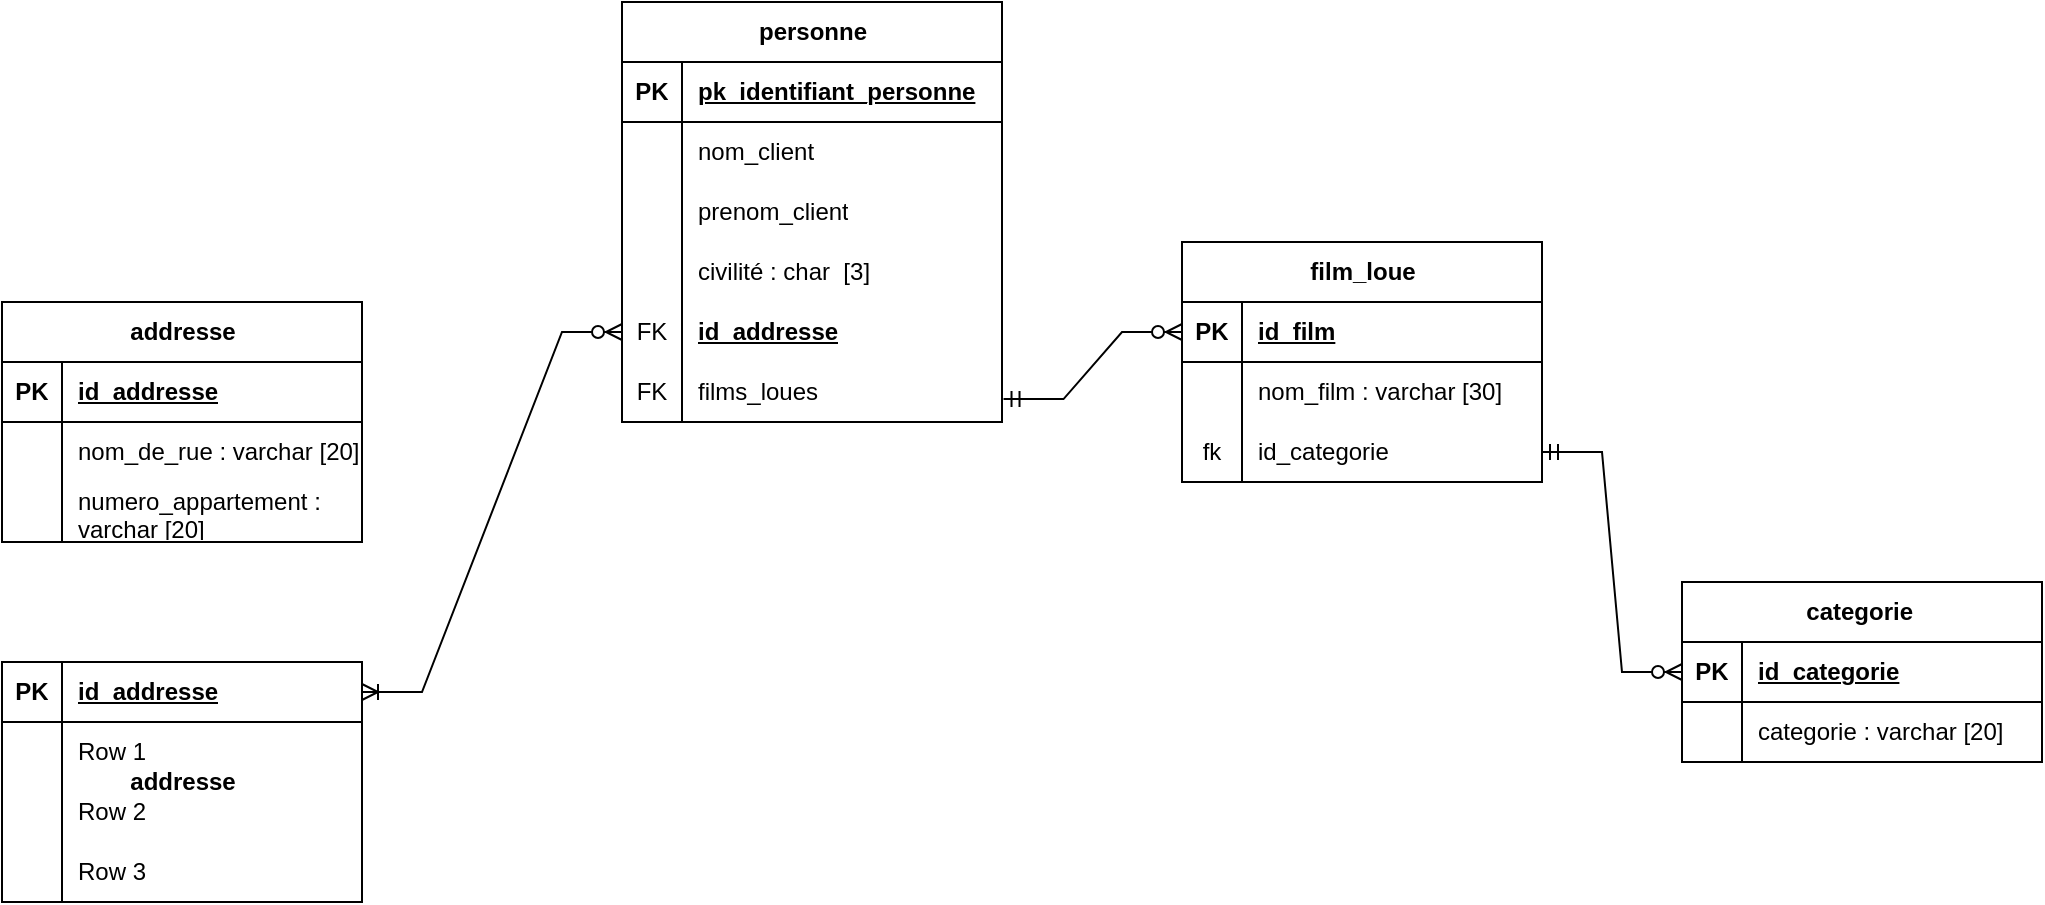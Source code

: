 <mxfile version="28.1.2">
  <diagram name="Page-1" id="GObeG60kgZbeuHyTHAjq">
    <mxGraphModel dx="3036" dy="1048" grid="1" gridSize="10" guides="1" tooltips="1" connect="1" arrows="1" fold="1" page="1" pageScale="1" pageWidth="827" pageHeight="1169" math="0" shadow="0">
      <root>
        <mxCell id="0" />
        <mxCell id="1" parent="0" />
        <mxCell id="UWvk6xEsYU0H0-ozdzzg-22" value="film_loue" style="shape=table;startSize=30;container=1;collapsible=1;childLayout=tableLayout;fixedRows=1;rowLines=0;fontStyle=1;align=center;resizeLast=1;html=1;" parent="1" vertex="1">
          <mxGeometry x="100" y="560" width="180" height="120" as="geometry" />
        </mxCell>
        <mxCell id="UWvk6xEsYU0H0-ozdzzg-23" value="" style="shape=tableRow;horizontal=0;startSize=0;swimlaneHead=0;swimlaneBody=0;fillColor=none;collapsible=0;dropTarget=0;points=[[0,0.5],[1,0.5]];portConstraint=eastwest;top=0;left=0;right=0;bottom=1;" parent="UWvk6xEsYU0H0-ozdzzg-22" vertex="1">
          <mxGeometry y="30" width="180" height="30" as="geometry" />
        </mxCell>
        <mxCell id="UWvk6xEsYU0H0-ozdzzg-24" value="PK" style="shape=partialRectangle;connectable=0;fillColor=none;top=0;left=0;bottom=0;right=0;fontStyle=1;overflow=hidden;whiteSpace=wrap;html=1;" parent="UWvk6xEsYU0H0-ozdzzg-23" vertex="1">
          <mxGeometry width="30" height="30" as="geometry">
            <mxRectangle width="30" height="30" as="alternateBounds" />
          </mxGeometry>
        </mxCell>
        <mxCell id="UWvk6xEsYU0H0-ozdzzg-25" value="id_film" style="shape=partialRectangle;connectable=0;fillColor=none;top=0;left=0;bottom=0;right=0;align=left;spacingLeft=6;fontStyle=5;overflow=hidden;whiteSpace=wrap;html=1;" parent="UWvk6xEsYU0H0-ozdzzg-23" vertex="1">
          <mxGeometry x="30" width="150" height="30" as="geometry">
            <mxRectangle width="150" height="30" as="alternateBounds" />
          </mxGeometry>
        </mxCell>
        <mxCell id="UWvk6xEsYU0H0-ozdzzg-26" value="" style="shape=tableRow;horizontal=0;startSize=0;swimlaneHead=0;swimlaneBody=0;fillColor=none;collapsible=0;dropTarget=0;points=[[0,0.5],[1,0.5]];portConstraint=eastwest;top=0;left=0;right=0;bottom=0;" parent="UWvk6xEsYU0H0-ozdzzg-22" vertex="1">
          <mxGeometry y="60" width="180" height="30" as="geometry" />
        </mxCell>
        <mxCell id="UWvk6xEsYU0H0-ozdzzg-27" value="" style="shape=partialRectangle;connectable=0;fillColor=none;top=0;left=0;bottom=0;right=0;editable=1;overflow=hidden;whiteSpace=wrap;html=1;" parent="UWvk6xEsYU0H0-ozdzzg-26" vertex="1">
          <mxGeometry width="30" height="30" as="geometry">
            <mxRectangle width="30" height="30" as="alternateBounds" />
          </mxGeometry>
        </mxCell>
        <mxCell id="UWvk6xEsYU0H0-ozdzzg-28" value="nom_film : varchar [30]" style="shape=partialRectangle;connectable=0;fillColor=none;top=0;left=0;bottom=0;right=0;align=left;spacingLeft=6;overflow=hidden;whiteSpace=wrap;html=1;" parent="UWvk6xEsYU0H0-ozdzzg-26" vertex="1">
          <mxGeometry x="30" width="150" height="30" as="geometry">
            <mxRectangle width="150" height="30" as="alternateBounds" />
          </mxGeometry>
        </mxCell>
        <mxCell id="UWvk6xEsYU0H0-ozdzzg-29" value="" style="shape=tableRow;horizontal=0;startSize=0;swimlaneHead=0;swimlaneBody=0;fillColor=none;collapsible=0;dropTarget=0;points=[[0,0.5],[1,0.5]];portConstraint=eastwest;top=0;left=0;right=0;bottom=0;" parent="UWvk6xEsYU0H0-ozdzzg-22" vertex="1">
          <mxGeometry y="90" width="180" height="30" as="geometry" />
        </mxCell>
        <mxCell id="UWvk6xEsYU0H0-ozdzzg-30" value="fk" style="shape=partialRectangle;connectable=0;fillColor=none;top=0;left=0;bottom=0;right=0;editable=1;overflow=hidden;whiteSpace=wrap;html=1;" parent="UWvk6xEsYU0H0-ozdzzg-29" vertex="1">
          <mxGeometry width="30" height="30" as="geometry">
            <mxRectangle width="30" height="30" as="alternateBounds" />
          </mxGeometry>
        </mxCell>
        <mxCell id="UWvk6xEsYU0H0-ozdzzg-31" value="id_categorie" style="shape=partialRectangle;connectable=0;fillColor=none;top=0;left=0;bottom=0;right=0;align=left;spacingLeft=6;overflow=hidden;whiteSpace=wrap;html=1;" parent="UWvk6xEsYU0H0-ozdzzg-29" vertex="1">
          <mxGeometry x="30" width="150" height="30" as="geometry">
            <mxRectangle width="150" height="30" as="alternateBounds" />
          </mxGeometry>
        </mxCell>
        <mxCell id="yETYft7TfBFGJHDZvrzp-1" value="personne" style="shape=table;startSize=30;container=1;collapsible=1;childLayout=tableLayout;fixedRows=1;rowLines=0;fontStyle=1;align=center;resizeLast=1;html=1;" parent="1" vertex="1">
          <mxGeometry x="-180" y="440" width="190" height="210" as="geometry" />
        </mxCell>
        <mxCell id="yETYft7TfBFGJHDZvrzp-2" value="" style="shape=tableRow;horizontal=0;startSize=0;swimlaneHead=0;swimlaneBody=0;fillColor=none;collapsible=0;dropTarget=0;points=[[0,0.5],[1,0.5]];portConstraint=eastwest;top=0;left=0;right=0;bottom=1;" parent="yETYft7TfBFGJHDZvrzp-1" vertex="1">
          <mxGeometry y="30" width="190" height="30" as="geometry" />
        </mxCell>
        <mxCell id="yETYft7TfBFGJHDZvrzp-3" value="PK" style="shape=partialRectangle;connectable=0;fillColor=none;top=0;left=0;bottom=0;right=0;fontStyle=1;overflow=hidden;whiteSpace=wrap;html=1;" parent="yETYft7TfBFGJHDZvrzp-2" vertex="1">
          <mxGeometry width="30" height="30" as="geometry">
            <mxRectangle width="30" height="30" as="alternateBounds" />
          </mxGeometry>
        </mxCell>
        <mxCell id="yETYft7TfBFGJHDZvrzp-4" value="pk_identifiant_personne" style="shape=partialRectangle;connectable=0;fillColor=none;top=0;left=0;bottom=0;right=0;align=left;spacingLeft=6;fontStyle=5;overflow=hidden;whiteSpace=wrap;html=1;" parent="yETYft7TfBFGJHDZvrzp-2" vertex="1">
          <mxGeometry x="30" width="160" height="30" as="geometry">
            <mxRectangle width="160" height="30" as="alternateBounds" />
          </mxGeometry>
        </mxCell>
        <mxCell id="UWvk6xEsYU0H0-ozdzzg-1" style="shape=tableRow;horizontal=0;startSize=0;swimlaneHead=0;swimlaneBody=0;fillColor=none;collapsible=0;dropTarget=0;points=[[0,0.5],[1,0.5]];portConstraint=eastwest;top=0;left=0;right=0;bottom=0;" parent="yETYft7TfBFGJHDZvrzp-1" vertex="1">
          <mxGeometry y="60" width="190" height="30" as="geometry" />
        </mxCell>
        <mxCell id="UWvk6xEsYU0H0-ozdzzg-2" value="" style="shape=partialRectangle;connectable=0;fillColor=none;top=0;left=0;bottom=0;right=0;editable=1;overflow=hidden;whiteSpace=wrap;html=1;" parent="UWvk6xEsYU0H0-ozdzzg-1" vertex="1">
          <mxGeometry width="30" height="30" as="geometry">
            <mxRectangle width="30" height="30" as="alternateBounds" />
          </mxGeometry>
        </mxCell>
        <mxCell id="UWvk6xEsYU0H0-ozdzzg-3" value="nom_client" style="shape=partialRectangle;connectable=0;fillColor=none;top=0;left=0;bottom=0;right=0;align=left;spacingLeft=6;overflow=hidden;whiteSpace=wrap;html=1;" parent="UWvk6xEsYU0H0-ozdzzg-1" vertex="1">
          <mxGeometry x="30" width="160" height="30" as="geometry">
            <mxRectangle width="160" height="30" as="alternateBounds" />
          </mxGeometry>
        </mxCell>
        <mxCell id="UWvk6xEsYU0H0-ozdzzg-122" style="shape=tableRow;horizontal=0;startSize=0;swimlaneHead=0;swimlaneBody=0;fillColor=none;collapsible=0;dropTarget=0;points=[[0,0.5],[1,0.5]];portConstraint=eastwest;top=0;left=0;right=0;bottom=0;" parent="yETYft7TfBFGJHDZvrzp-1" vertex="1">
          <mxGeometry y="90" width="190" height="30" as="geometry" />
        </mxCell>
        <mxCell id="UWvk6xEsYU0H0-ozdzzg-123" style="shape=partialRectangle;connectable=0;fillColor=none;top=0;left=0;bottom=0;right=0;editable=1;overflow=hidden;whiteSpace=wrap;html=1;" parent="UWvk6xEsYU0H0-ozdzzg-122" vertex="1">
          <mxGeometry width="30" height="30" as="geometry">
            <mxRectangle width="30" height="30" as="alternateBounds" />
          </mxGeometry>
        </mxCell>
        <mxCell id="UWvk6xEsYU0H0-ozdzzg-124" value="prenom_client" style="shape=partialRectangle;connectable=0;fillColor=none;top=0;left=0;bottom=0;right=0;align=left;spacingLeft=6;overflow=hidden;whiteSpace=wrap;html=1;" parent="UWvk6xEsYU0H0-ozdzzg-122" vertex="1">
          <mxGeometry x="30" width="160" height="30" as="geometry">
            <mxRectangle width="160" height="30" as="alternateBounds" />
          </mxGeometry>
        </mxCell>
        <mxCell id="yETYft7TfBFGJHDZvrzp-5" value="" style="shape=tableRow;horizontal=0;startSize=0;swimlaneHead=0;swimlaneBody=0;fillColor=none;collapsible=0;dropTarget=0;points=[[0,0.5],[1,0.5]];portConstraint=eastwest;top=0;left=0;right=0;bottom=0;" parent="yETYft7TfBFGJHDZvrzp-1" vertex="1">
          <mxGeometry y="120" width="190" height="30" as="geometry" />
        </mxCell>
        <mxCell id="yETYft7TfBFGJHDZvrzp-6" value="" style="shape=partialRectangle;connectable=0;fillColor=none;top=0;left=0;bottom=0;right=0;editable=1;overflow=hidden;whiteSpace=wrap;html=1;" parent="yETYft7TfBFGJHDZvrzp-5" vertex="1">
          <mxGeometry width="30" height="30" as="geometry">
            <mxRectangle width="30" height="30" as="alternateBounds" />
          </mxGeometry>
        </mxCell>
        <mxCell id="yETYft7TfBFGJHDZvrzp-7" value="civilité : char&amp;nbsp; [3]" style="shape=partialRectangle;connectable=0;fillColor=none;top=0;left=0;bottom=0;right=0;align=left;spacingLeft=6;overflow=hidden;whiteSpace=wrap;html=1;" parent="yETYft7TfBFGJHDZvrzp-5" vertex="1">
          <mxGeometry x="30" width="160" height="30" as="geometry">
            <mxRectangle width="160" height="30" as="alternateBounds" />
          </mxGeometry>
        </mxCell>
        <mxCell id="yETYft7TfBFGJHDZvrzp-8" value="" style="shape=tableRow;horizontal=0;startSize=0;swimlaneHead=0;swimlaneBody=0;fillColor=none;collapsible=0;dropTarget=0;points=[[0,0.5],[1,0.5]];portConstraint=eastwest;top=0;left=0;right=0;bottom=0;" parent="yETYft7TfBFGJHDZvrzp-1" vertex="1">
          <mxGeometry y="150" width="190" height="30" as="geometry" />
        </mxCell>
        <mxCell id="yETYft7TfBFGJHDZvrzp-9" value="FK" style="shape=partialRectangle;connectable=0;fillColor=none;top=0;left=0;bottom=0;right=0;editable=1;overflow=hidden;whiteSpace=wrap;html=1;" parent="yETYft7TfBFGJHDZvrzp-8" vertex="1">
          <mxGeometry width="30" height="30" as="geometry">
            <mxRectangle width="30" height="30" as="alternateBounds" />
          </mxGeometry>
        </mxCell>
        <mxCell id="yETYft7TfBFGJHDZvrzp-10" value="&lt;span style=&quot;font-weight: 700; text-decoration-line: underline;&quot;&gt;id_addresse&lt;/span&gt;" style="shape=partialRectangle;connectable=0;fillColor=none;top=0;left=0;bottom=0;right=0;align=left;spacingLeft=6;overflow=hidden;whiteSpace=wrap;html=1;" parent="yETYft7TfBFGJHDZvrzp-8" vertex="1">
          <mxGeometry x="30" width="160" height="30" as="geometry">
            <mxRectangle width="160" height="30" as="alternateBounds" />
          </mxGeometry>
        </mxCell>
        <mxCell id="yETYft7TfBFGJHDZvrzp-11" value="" style="shape=tableRow;horizontal=0;startSize=0;swimlaneHead=0;swimlaneBody=0;fillColor=none;collapsible=0;dropTarget=0;points=[[0,0.5],[1,0.5]];portConstraint=eastwest;top=0;left=0;right=0;bottom=0;" parent="yETYft7TfBFGJHDZvrzp-1" vertex="1">
          <mxGeometry y="180" width="190" height="30" as="geometry" />
        </mxCell>
        <mxCell id="yETYft7TfBFGJHDZvrzp-12" value="FK" style="shape=partialRectangle;connectable=0;fillColor=none;top=0;left=0;bottom=0;right=0;editable=1;overflow=hidden;whiteSpace=wrap;html=1;" parent="yETYft7TfBFGJHDZvrzp-11" vertex="1">
          <mxGeometry width="30" height="30" as="geometry">
            <mxRectangle width="30" height="30" as="alternateBounds" />
          </mxGeometry>
        </mxCell>
        <mxCell id="yETYft7TfBFGJHDZvrzp-13" value="films_loues" style="shape=partialRectangle;connectable=0;fillColor=none;top=0;left=0;bottom=0;right=0;align=left;spacingLeft=6;overflow=hidden;whiteSpace=wrap;html=1;" parent="yETYft7TfBFGJHDZvrzp-11" vertex="1">
          <mxGeometry x="30" width="160" height="30" as="geometry">
            <mxRectangle width="160" height="30" as="alternateBounds" />
          </mxGeometry>
        </mxCell>
        <mxCell id="UWvk6xEsYU0H0-ozdzzg-54" value="" style="edgeStyle=entityRelationEdgeStyle;fontSize=12;html=1;endArrow=ERzeroToMany;startArrow=ERmandOne;rounded=0;exitX=1.004;exitY=0.618;exitDx=0;exitDy=0;entryX=0;entryY=0.5;entryDx=0;entryDy=0;exitPerimeter=0;" parent="1" source="yETYft7TfBFGJHDZvrzp-11" target="UWvk6xEsYU0H0-ozdzzg-23" edge="1">
          <mxGeometry width="100" height="100" relative="1" as="geometry">
            <mxPoint x="148" y="325" as="sourcePoint" />
            <mxPoint x="170" y="550" as="targetPoint" />
            <Array as="points">
              <mxPoint x="-70" y="425" />
              <mxPoint x="-10" y="425" />
              <mxPoint x="-30" y="465" />
              <mxPoint y="445" />
            </Array>
          </mxGeometry>
        </mxCell>
        <mxCell id="UWvk6xEsYU0H0-ozdzzg-99" value="" style="edgeStyle=entityRelationEdgeStyle;fontSize=12;html=1;endArrow=ERoneToMany;startArrow=ERzeroToMany;rounded=0;entryX=1;entryY=0.5;entryDx=0;entryDy=0;exitX=0;exitY=0.5;exitDx=0;exitDy=0;" parent="1" source="yETYft7TfBFGJHDZvrzp-8" target="UWvk6xEsYU0H0-ozdzzg-145" edge="1">
          <mxGeometry width="100" height="100" relative="1" as="geometry">
            <mxPoint x="190" y="700" as="sourcePoint" />
            <mxPoint x="270" y="975" as="targetPoint" />
          </mxGeometry>
        </mxCell>
        <mxCell id="UWvk6xEsYU0H0-ozdzzg-106" value="categorie&amp;nbsp;" style="shape=table;startSize=30;container=1;collapsible=1;childLayout=tableLayout;fixedRows=1;rowLines=0;fontStyle=1;align=center;resizeLast=1;html=1;" parent="1" vertex="1">
          <mxGeometry x="350" y="730" width="180" height="90" as="geometry" />
        </mxCell>
        <mxCell id="UWvk6xEsYU0H0-ozdzzg-107" value="" style="shape=tableRow;horizontal=0;startSize=0;swimlaneHead=0;swimlaneBody=0;fillColor=none;collapsible=0;dropTarget=0;points=[[0,0.5],[1,0.5]];portConstraint=eastwest;top=0;left=0;right=0;bottom=1;" parent="UWvk6xEsYU0H0-ozdzzg-106" vertex="1">
          <mxGeometry y="30" width="180" height="30" as="geometry" />
        </mxCell>
        <mxCell id="UWvk6xEsYU0H0-ozdzzg-108" value="PK" style="shape=partialRectangle;connectable=0;fillColor=none;top=0;left=0;bottom=0;right=0;fontStyle=1;overflow=hidden;whiteSpace=wrap;html=1;" parent="UWvk6xEsYU0H0-ozdzzg-107" vertex="1">
          <mxGeometry width="30" height="30" as="geometry">
            <mxRectangle width="30" height="30" as="alternateBounds" />
          </mxGeometry>
        </mxCell>
        <mxCell id="UWvk6xEsYU0H0-ozdzzg-109" value="id_categorie" style="shape=partialRectangle;connectable=0;fillColor=none;top=0;left=0;bottom=0;right=0;align=left;spacingLeft=6;fontStyle=5;overflow=hidden;whiteSpace=wrap;html=1;" parent="UWvk6xEsYU0H0-ozdzzg-107" vertex="1">
          <mxGeometry x="30" width="150" height="30" as="geometry">
            <mxRectangle width="150" height="30" as="alternateBounds" />
          </mxGeometry>
        </mxCell>
        <mxCell id="UWvk6xEsYU0H0-ozdzzg-110" value="" style="shape=tableRow;horizontal=0;startSize=0;swimlaneHead=0;swimlaneBody=0;fillColor=none;collapsible=0;dropTarget=0;points=[[0,0.5],[1,0.5]];portConstraint=eastwest;top=0;left=0;right=0;bottom=0;" parent="UWvk6xEsYU0H0-ozdzzg-106" vertex="1">
          <mxGeometry y="60" width="180" height="30" as="geometry" />
        </mxCell>
        <mxCell id="UWvk6xEsYU0H0-ozdzzg-111" value="" style="shape=partialRectangle;connectable=0;fillColor=none;top=0;left=0;bottom=0;right=0;editable=1;overflow=hidden;whiteSpace=wrap;html=1;" parent="UWvk6xEsYU0H0-ozdzzg-110" vertex="1">
          <mxGeometry width="30" height="30" as="geometry">
            <mxRectangle width="30" height="30" as="alternateBounds" />
          </mxGeometry>
        </mxCell>
        <mxCell id="UWvk6xEsYU0H0-ozdzzg-112" value="categorie : varchar [20]&amp;nbsp;" style="shape=partialRectangle;connectable=0;fillColor=none;top=0;left=0;bottom=0;right=0;align=left;spacingLeft=6;overflow=hidden;whiteSpace=wrap;html=1;" parent="UWvk6xEsYU0H0-ozdzzg-110" vertex="1">
          <mxGeometry x="30" width="150" height="30" as="geometry">
            <mxRectangle width="150" height="30" as="alternateBounds" />
          </mxGeometry>
        </mxCell>
        <mxCell id="UWvk6xEsYU0H0-ozdzzg-125" value="" style="edgeStyle=entityRelationEdgeStyle;fontSize=12;html=1;endArrow=ERzeroToMany;startArrow=ERmandOne;rounded=0;entryX=0;entryY=0.5;entryDx=0;entryDy=0;exitX=1;exitY=0.5;exitDx=0;exitDy=0;" parent="1" source="UWvk6xEsYU0H0-ozdzzg-29" target="UWvk6xEsYU0H0-ozdzzg-107" edge="1">
          <mxGeometry width="100" height="100" relative="1" as="geometry">
            <mxPoint x="150" y="680" as="sourcePoint" />
            <mxPoint x="380" y="620" as="targetPoint" />
          </mxGeometry>
        </mxCell>
        <mxCell id="UWvk6xEsYU0H0-ozdzzg-144" value="addresse" style="shape=table;startSize=0;container=1;collapsible=1;childLayout=tableLayout;fixedRows=1;rowLines=0;fontStyle=1;align=center;resizeLast=1;html=1;" parent="1" vertex="1">
          <mxGeometry x="-490" y="770" width="180" height="120" as="geometry" />
        </mxCell>
        <mxCell id="UWvk6xEsYU0H0-ozdzzg-145" value="" style="shape=tableRow;horizontal=0;startSize=0;swimlaneHead=0;swimlaneBody=0;fillColor=none;collapsible=0;dropTarget=0;points=[[0,0.5],[1,0.5]];portConstraint=eastwest;top=0;left=0;right=0;bottom=1;" parent="UWvk6xEsYU0H0-ozdzzg-144" vertex="1">
          <mxGeometry width="180" height="30" as="geometry" />
        </mxCell>
        <mxCell id="UWvk6xEsYU0H0-ozdzzg-146" value="PK" style="shape=partialRectangle;connectable=0;fillColor=none;top=0;left=0;bottom=0;right=0;fontStyle=1;overflow=hidden;whiteSpace=wrap;html=1;" parent="UWvk6xEsYU0H0-ozdzzg-145" vertex="1">
          <mxGeometry width="30" height="30" as="geometry">
            <mxRectangle width="30" height="30" as="alternateBounds" />
          </mxGeometry>
        </mxCell>
        <mxCell id="UWvk6xEsYU0H0-ozdzzg-147" value="id_addresse" style="shape=partialRectangle;connectable=0;fillColor=none;top=0;left=0;bottom=0;right=0;align=left;spacingLeft=6;fontStyle=5;overflow=hidden;whiteSpace=wrap;html=1;" parent="UWvk6xEsYU0H0-ozdzzg-145" vertex="1">
          <mxGeometry x="30" width="150" height="30" as="geometry">
            <mxRectangle width="150" height="30" as="alternateBounds" />
          </mxGeometry>
        </mxCell>
        <mxCell id="UWvk6xEsYU0H0-ozdzzg-148" value="" style="shape=tableRow;horizontal=0;startSize=0;swimlaneHead=0;swimlaneBody=0;fillColor=none;collapsible=0;dropTarget=0;points=[[0,0.5],[1,0.5]];portConstraint=eastwest;top=0;left=0;right=0;bottom=0;" parent="UWvk6xEsYU0H0-ozdzzg-144" vertex="1">
          <mxGeometry y="30" width="180" height="30" as="geometry" />
        </mxCell>
        <mxCell id="UWvk6xEsYU0H0-ozdzzg-149" value="" style="shape=partialRectangle;connectable=0;fillColor=none;top=0;left=0;bottom=0;right=0;editable=1;overflow=hidden;whiteSpace=wrap;html=1;" parent="UWvk6xEsYU0H0-ozdzzg-148" vertex="1">
          <mxGeometry width="30" height="30" as="geometry">
            <mxRectangle width="30" height="30" as="alternateBounds" />
          </mxGeometry>
        </mxCell>
        <mxCell id="UWvk6xEsYU0H0-ozdzzg-150" value="Row 1" style="shape=partialRectangle;connectable=0;fillColor=none;top=0;left=0;bottom=0;right=0;align=left;spacingLeft=6;overflow=hidden;whiteSpace=wrap;html=1;" parent="UWvk6xEsYU0H0-ozdzzg-148" vertex="1">
          <mxGeometry x="30" width="150" height="30" as="geometry">
            <mxRectangle width="150" height="30" as="alternateBounds" />
          </mxGeometry>
        </mxCell>
        <mxCell id="UWvk6xEsYU0H0-ozdzzg-151" value="" style="shape=tableRow;horizontal=0;startSize=0;swimlaneHead=0;swimlaneBody=0;fillColor=none;collapsible=0;dropTarget=0;points=[[0,0.5],[1,0.5]];portConstraint=eastwest;top=0;left=0;right=0;bottom=0;" parent="UWvk6xEsYU0H0-ozdzzg-144" vertex="1">
          <mxGeometry y="60" width="180" height="30" as="geometry" />
        </mxCell>
        <mxCell id="UWvk6xEsYU0H0-ozdzzg-152" value="" style="shape=partialRectangle;connectable=0;fillColor=none;top=0;left=0;bottom=0;right=0;editable=1;overflow=hidden;whiteSpace=wrap;html=1;" parent="UWvk6xEsYU0H0-ozdzzg-151" vertex="1">
          <mxGeometry width="30" height="30" as="geometry">
            <mxRectangle width="30" height="30" as="alternateBounds" />
          </mxGeometry>
        </mxCell>
        <mxCell id="UWvk6xEsYU0H0-ozdzzg-153" value="Row 2" style="shape=partialRectangle;connectable=0;fillColor=none;top=0;left=0;bottom=0;right=0;align=left;spacingLeft=6;overflow=hidden;whiteSpace=wrap;html=1;" parent="UWvk6xEsYU0H0-ozdzzg-151" vertex="1">
          <mxGeometry x="30" width="150" height="30" as="geometry">
            <mxRectangle width="150" height="30" as="alternateBounds" />
          </mxGeometry>
        </mxCell>
        <mxCell id="UWvk6xEsYU0H0-ozdzzg-154" value="" style="shape=tableRow;horizontal=0;startSize=0;swimlaneHead=0;swimlaneBody=0;fillColor=none;collapsible=0;dropTarget=0;points=[[0,0.5],[1,0.5]];portConstraint=eastwest;top=0;left=0;right=0;bottom=0;" parent="UWvk6xEsYU0H0-ozdzzg-144" vertex="1">
          <mxGeometry y="90" width="180" height="30" as="geometry" />
        </mxCell>
        <mxCell id="UWvk6xEsYU0H0-ozdzzg-155" value="" style="shape=partialRectangle;connectable=0;fillColor=none;top=0;left=0;bottom=0;right=0;editable=1;overflow=hidden;whiteSpace=wrap;html=1;" parent="UWvk6xEsYU0H0-ozdzzg-154" vertex="1">
          <mxGeometry width="30" height="30" as="geometry">
            <mxRectangle width="30" height="30" as="alternateBounds" />
          </mxGeometry>
        </mxCell>
        <mxCell id="UWvk6xEsYU0H0-ozdzzg-156" value="Row 3" style="shape=partialRectangle;connectable=0;fillColor=none;top=0;left=0;bottom=0;right=0;align=left;spacingLeft=6;overflow=hidden;whiteSpace=wrap;html=1;" parent="UWvk6xEsYU0H0-ozdzzg-154" vertex="1">
          <mxGeometry x="30" width="150" height="30" as="geometry">
            <mxRectangle width="150" height="30" as="alternateBounds" />
          </mxGeometry>
        </mxCell>
        <mxCell id="QzE61ITr0dgTtQRfXiiQ-1" value="addresse" style="shape=table;startSize=30;container=1;collapsible=1;childLayout=tableLayout;fixedRows=1;rowLines=0;fontStyle=1;align=center;resizeLast=1;html=1;" vertex="1" parent="1">
          <mxGeometry x="-490" y="590" width="180" height="120" as="geometry" />
        </mxCell>
        <mxCell id="QzE61ITr0dgTtQRfXiiQ-2" value="" style="shape=tableRow;horizontal=0;startSize=0;swimlaneHead=0;swimlaneBody=0;fillColor=none;collapsible=0;dropTarget=0;points=[[0,0.5],[1,0.5]];portConstraint=eastwest;top=0;left=0;right=0;bottom=1;" vertex="1" parent="QzE61ITr0dgTtQRfXiiQ-1">
          <mxGeometry y="30" width="180" height="30" as="geometry" />
        </mxCell>
        <mxCell id="QzE61ITr0dgTtQRfXiiQ-3" value="PK" style="shape=partialRectangle;connectable=0;fillColor=none;top=0;left=0;bottom=0;right=0;fontStyle=1;overflow=hidden;whiteSpace=wrap;html=1;" vertex="1" parent="QzE61ITr0dgTtQRfXiiQ-2">
          <mxGeometry width="30" height="30" as="geometry">
            <mxRectangle width="30" height="30" as="alternateBounds" />
          </mxGeometry>
        </mxCell>
        <mxCell id="QzE61ITr0dgTtQRfXiiQ-4" value="id_addresse" style="shape=partialRectangle;connectable=0;fillColor=none;top=0;left=0;bottom=0;right=0;align=left;spacingLeft=6;fontStyle=5;overflow=hidden;whiteSpace=wrap;html=1;" vertex="1" parent="QzE61ITr0dgTtQRfXiiQ-2">
          <mxGeometry x="30" width="150" height="30" as="geometry">
            <mxRectangle width="150" height="30" as="alternateBounds" />
          </mxGeometry>
        </mxCell>
        <mxCell id="QzE61ITr0dgTtQRfXiiQ-5" value="" style="shape=tableRow;horizontal=0;startSize=0;swimlaneHead=0;swimlaneBody=0;fillColor=none;collapsible=0;dropTarget=0;points=[[0,0.5],[1,0.5]];portConstraint=eastwest;top=0;left=0;right=0;bottom=0;" vertex="1" parent="QzE61ITr0dgTtQRfXiiQ-1">
          <mxGeometry y="60" width="180" height="30" as="geometry" />
        </mxCell>
        <mxCell id="QzE61ITr0dgTtQRfXiiQ-6" value="" style="shape=partialRectangle;connectable=0;fillColor=none;top=0;left=0;bottom=0;right=0;editable=1;overflow=hidden;whiteSpace=wrap;html=1;" vertex="1" parent="QzE61ITr0dgTtQRfXiiQ-5">
          <mxGeometry width="30" height="30" as="geometry">
            <mxRectangle width="30" height="30" as="alternateBounds" />
          </mxGeometry>
        </mxCell>
        <mxCell id="QzE61ITr0dgTtQRfXiiQ-7" value="nom_de_rue : varchar [20]" style="shape=partialRectangle;connectable=0;fillColor=none;top=0;left=0;bottom=0;right=0;align=left;spacingLeft=6;overflow=hidden;whiteSpace=wrap;html=1;" vertex="1" parent="QzE61ITr0dgTtQRfXiiQ-5">
          <mxGeometry x="30" width="150" height="30" as="geometry">
            <mxRectangle width="150" height="30" as="alternateBounds" />
          </mxGeometry>
        </mxCell>
        <mxCell id="QzE61ITr0dgTtQRfXiiQ-8" value="" style="shape=tableRow;horizontal=0;startSize=0;swimlaneHead=0;swimlaneBody=0;fillColor=none;collapsible=0;dropTarget=0;points=[[0,0.5],[1,0.5]];portConstraint=eastwest;top=0;left=0;right=0;bottom=0;" vertex="1" parent="QzE61ITr0dgTtQRfXiiQ-1">
          <mxGeometry y="90" width="180" height="30" as="geometry" />
        </mxCell>
        <mxCell id="QzE61ITr0dgTtQRfXiiQ-9" value="" style="shape=partialRectangle;connectable=0;fillColor=none;top=0;left=0;bottom=0;right=0;editable=1;overflow=hidden;whiteSpace=wrap;html=1;" vertex="1" parent="QzE61ITr0dgTtQRfXiiQ-8">
          <mxGeometry width="30" height="30" as="geometry">
            <mxRectangle width="30" height="30" as="alternateBounds" />
          </mxGeometry>
        </mxCell>
        <mxCell id="QzE61ITr0dgTtQRfXiiQ-10" value="numero_appartement : varchar [20]" style="shape=partialRectangle;connectable=0;fillColor=none;top=0;left=0;bottom=0;right=0;align=left;spacingLeft=6;overflow=hidden;whiteSpace=wrap;html=1;" vertex="1" parent="QzE61ITr0dgTtQRfXiiQ-8">
          <mxGeometry x="30" width="150" height="30" as="geometry">
            <mxRectangle width="150" height="30" as="alternateBounds" />
          </mxGeometry>
        </mxCell>
      </root>
    </mxGraphModel>
  </diagram>
</mxfile>
